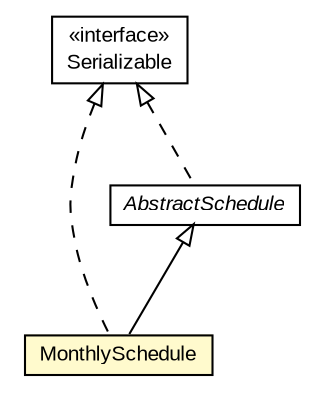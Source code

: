 #!/usr/local/bin/dot
#
# Class diagram 
# Generated by UMLGraph version R5_6-24-gf6e263 (http://www.umlgraph.org/)
#

digraph G {
	edge [fontname="arial",fontsize=10,labelfontname="arial",labelfontsize=10];
	node [fontname="arial",fontsize=10,shape=plaintext];
	nodesep=0.25;
	ranksep=0.5;
	// org.miloss.fgsms.services.interfaces.automatedreportingservice.MonthlySchedule
	c274404 [label=<<table title="org.miloss.fgsms.services.interfaces.automatedreportingservice.MonthlySchedule" border="0" cellborder="1" cellspacing="0" cellpadding="2" port="p" bgcolor="lemonChiffon" href="./MonthlySchedule.html">
		<tr><td><table border="0" cellspacing="0" cellpadding="1">
<tr><td align="center" balign="center"> MonthlySchedule </td></tr>
		</table></td></tr>
		</table>>, URL="./MonthlySchedule.html", fontname="arial", fontcolor="black", fontsize=10.0];
	// org.miloss.fgsms.services.interfaces.automatedreportingservice.AbstractSchedule
	c274435 [label=<<table title="org.miloss.fgsms.services.interfaces.automatedreportingservice.AbstractSchedule" border="0" cellborder="1" cellspacing="0" cellpadding="2" port="p" href="./AbstractSchedule.html">
		<tr><td><table border="0" cellspacing="0" cellpadding="1">
<tr><td align="center" balign="center"><font face="arial italic"> AbstractSchedule </font></td></tr>
		</table></td></tr>
		</table>>, URL="./AbstractSchedule.html", fontname="arial", fontcolor="black", fontsize=10.0];
	//org.miloss.fgsms.services.interfaces.automatedreportingservice.MonthlySchedule extends org.miloss.fgsms.services.interfaces.automatedreportingservice.AbstractSchedule
	c274435:p -> c274404:p [dir=back,arrowtail=empty];
	//org.miloss.fgsms.services.interfaces.automatedreportingservice.MonthlySchedule implements java.io.Serializable
	c275030:p -> c274404:p [dir=back,arrowtail=empty,style=dashed];
	//org.miloss.fgsms.services.interfaces.automatedreportingservice.AbstractSchedule implements java.io.Serializable
	c275030:p -> c274435:p [dir=back,arrowtail=empty,style=dashed];
	// java.io.Serializable
	c275030 [label=<<table title="java.io.Serializable" border="0" cellborder="1" cellspacing="0" cellpadding="2" port="p" href="http://java.sun.com/j2se/1.4.2/docs/api/java/io/Serializable.html">
		<tr><td><table border="0" cellspacing="0" cellpadding="1">
<tr><td align="center" balign="center"> &#171;interface&#187; </td></tr>
<tr><td align="center" balign="center"> Serializable </td></tr>
		</table></td></tr>
		</table>>, URL="http://java.sun.com/j2se/1.4.2/docs/api/java/io/Serializable.html", fontname="arial", fontcolor="black", fontsize=10.0];
}

